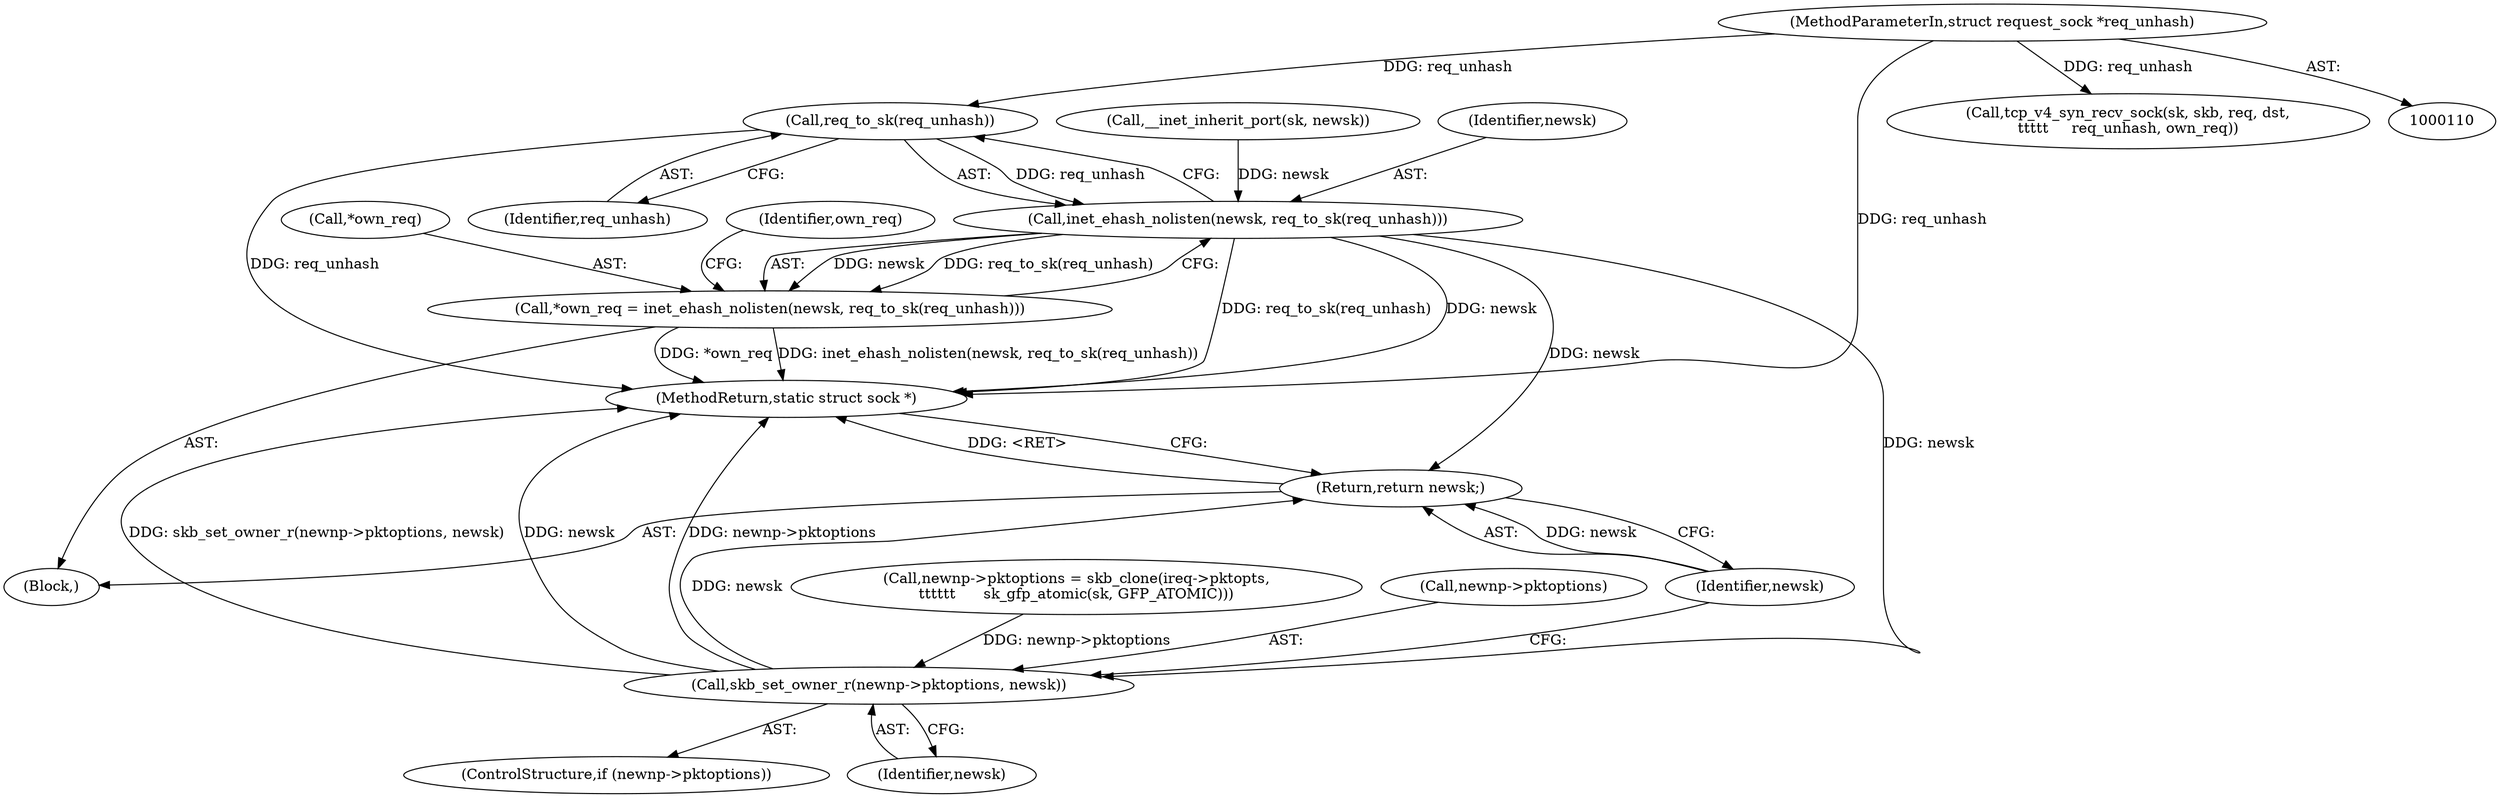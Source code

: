 digraph "0_linux_45f6fad84cc305103b28d73482b344d7f5b76f39_17@pointer" {
"1000585" [label="(Call,req_to_sk(req_unhash))"];
"1000115" [label="(MethodParameterIn,struct request_sock *req_unhash)"];
"1000583" [label="(Call,inet_ehash_nolisten(newsk, req_to_sk(req_unhash)))"];
"1000580" [label="(Call,*own_req = inet_ehash_nolisten(newsk, req_to_sk(req_unhash)))"];
"1000623" [label="(Call,skb_set_owner_r(newnp->pktoptions, newsk))"];
"1000628" [label="(Return,return newsk;)"];
"1000581" [label="(Call,*own_req)"];
"1000645" [label="(MethodReturn,static struct sock *)"];
"1000619" [label="(ControlStructure,if (newnp->pktoptions))"];
"1000580" [label="(Call,*own_req = inet_ehash_nolisten(newsk, req_to_sk(req_unhash)))"];
"1000628" [label="(Return,return newsk;)"];
"1000585" [label="(Call,req_to_sk(req_unhash))"];
"1000141" [label="(Call,tcp_v4_syn_recv_sock(sk, skb, req, dst,\n\t\t\t\t\t     req_unhash, own_req))"];
"1000599" [label="(Call,newnp->pktoptions = skb_clone(ireq->pktopts,\n\t\t\t\t\t\t      sk_gfp_atomic(sk, GFP_ATOMIC)))"];
"1000627" [label="(Identifier,newsk)"];
"1000584" [label="(Identifier,newsk)"];
"1000623" [label="(Call,skb_set_owner_r(newnp->pktoptions, newsk))"];
"1000583" [label="(Call,inet_ehash_nolisten(newsk, req_to_sk(req_unhash)))"];
"1000570" [label="(Call,__inet_inherit_port(sk, newsk))"];
"1000586" [label="(Identifier,req_unhash)"];
"1000117" [label="(Block,)"];
"1000589" [label="(Identifier,own_req)"];
"1000115" [label="(MethodParameterIn,struct request_sock *req_unhash)"];
"1000624" [label="(Call,newnp->pktoptions)"];
"1000629" [label="(Identifier,newsk)"];
"1000585" -> "1000583"  [label="AST: "];
"1000585" -> "1000586"  [label="CFG: "];
"1000586" -> "1000585"  [label="AST: "];
"1000583" -> "1000585"  [label="CFG: "];
"1000585" -> "1000645"  [label="DDG: req_unhash"];
"1000585" -> "1000583"  [label="DDG: req_unhash"];
"1000115" -> "1000585"  [label="DDG: req_unhash"];
"1000115" -> "1000110"  [label="AST: "];
"1000115" -> "1000645"  [label="DDG: req_unhash"];
"1000115" -> "1000141"  [label="DDG: req_unhash"];
"1000583" -> "1000580"  [label="AST: "];
"1000584" -> "1000583"  [label="AST: "];
"1000580" -> "1000583"  [label="CFG: "];
"1000583" -> "1000645"  [label="DDG: newsk"];
"1000583" -> "1000645"  [label="DDG: req_to_sk(req_unhash)"];
"1000583" -> "1000580"  [label="DDG: newsk"];
"1000583" -> "1000580"  [label="DDG: req_to_sk(req_unhash)"];
"1000570" -> "1000583"  [label="DDG: newsk"];
"1000583" -> "1000623"  [label="DDG: newsk"];
"1000583" -> "1000628"  [label="DDG: newsk"];
"1000580" -> "1000117"  [label="AST: "];
"1000581" -> "1000580"  [label="AST: "];
"1000589" -> "1000580"  [label="CFG: "];
"1000580" -> "1000645"  [label="DDG: inet_ehash_nolisten(newsk, req_to_sk(req_unhash))"];
"1000580" -> "1000645"  [label="DDG: *own_req"];
"1000623" -> "1000619"  [label="AST: "];
"1000623" -> "1000627"  [label="CFG: "];
"1000624" -> "1000623"  [label="AST: "];
"1000627" -> "1000623"  [label="AST: "];
"1000629" -> "1000623"  [label="CFG: "];
"1000623" -> "1000645"  [label="DDG: skb_set_owner_r(newnp->pktoptions, newsk)"];
"1000623" -> "1000645"  [label="DDG: newsk"];
"1000623" -> "1000645"  [label="DDG: newnp->pktoptions"];
"1000599" -> "1000623"  [label="DDG: newnp->pktoptions"];
"1000623" -> "1000628"  [label="DDG: newsk"];
"1000628" -> "1000117"  [label="AST: "];
"1000628" -> "1000629"  [label="CFG: "];
"1000629" -> "1000628"  [label="AST: "];
"1000645" -> "1000628"  [label="CFG: "];
"1000628" -> "1000645"  [label="DDG: <RET>"];
"1000629" -> "1000628"  [label="DDG: newsk"];
}
